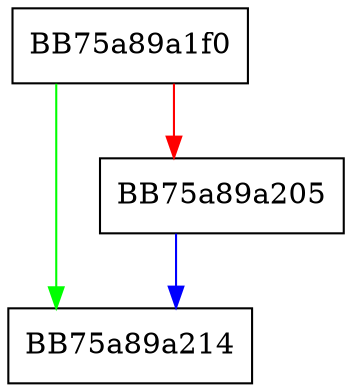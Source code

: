 digraph match_within_word {
  node [shape="box"];
  graph [splines=ortho];
  BB75a89a1f0 -> BB75a89a214 [color="green"];
  BB75a89a1f0 -> BB75a89a205 [color="red"];
  BB75a89a205 -> BB75a89a214 [color="blue"];
}
